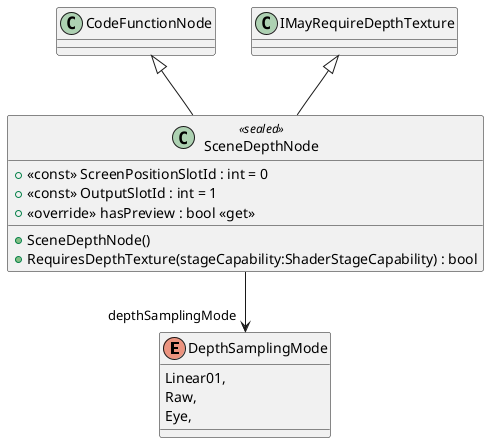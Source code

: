 @startuml
enum DepthSamplingMode {
    Linear01,
    Raw,
    Eye,
}
class SceneDepthNode <<sealed>> {
    + <<const>> ScreenPositionSlotId : int = 0
    + <<const>> OutputSlotId : int = 1
    + SceneDepthNode()
    + <<override>> hasPreview : bool <<get>>
    + RequiresDepthTexture(stageCapability:ShaderStageCapability) : bool
}
CodeFunctionNode <|-- SceneDepthNode
IMayRequireDepthTexture <|-- SceneDepthNode
SceneDepthNode --> "depthSamplingMode" DepthSamplingMode
@enduml
